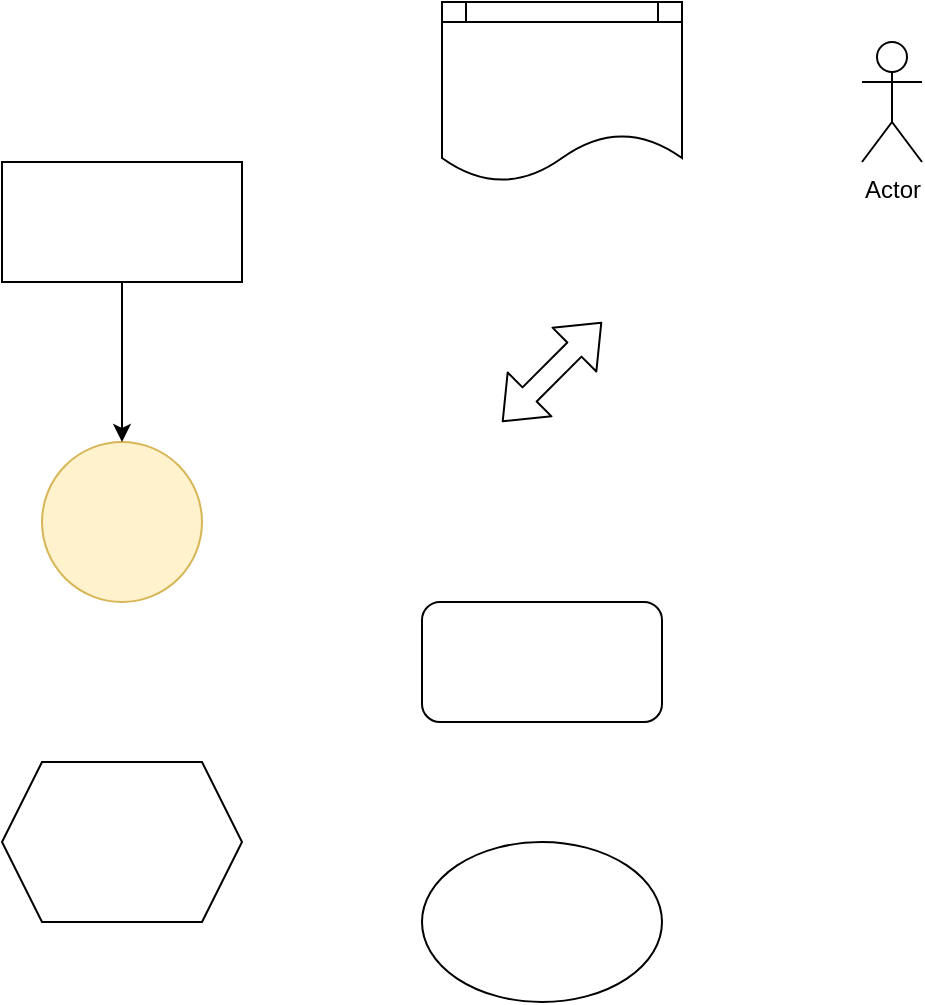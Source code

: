 <mxfile version="13.9.6" type="github">
  <diagram id="-glWUYDHtFvykp7zuyk2" name="Page-1">
    <mxGraphModel dx="1038" dy="548" grid="1" gridSize="10" guides="1" tooltips="1" connect="1" arrows="1" fold="1" page="1" pageScale="1" pageWidth="2600" pageHeight="1200" math="0" shadow="0">
      <root>
        <mxCell id="0" />
        <mxCell id="1" parent="0" />
        <mxCell id="fWzhkcbYT7kmx-NLu09G-1" value="" style="rounded=0;whiteSpace=wrap;html=1;" vertex="1" parent="1">
          <mxGeometry x="290" y="330" width="120" height="60" as="geometry" />
        </mxCell>
        <mxCell id="fWzhkcbYT7kmx-NLu09G-2" value="" style="ellipse;whiteSpace=wrap;html=1;aspect=fixed;fillColor=#fff2cc;strokeColor=#d6b656;" vertex="1" parent="1">
          <mxGeometry x="310" y="470" width="80" height="80" as="geometry" />
        </mxCell>
        <mxCell id="fWzhkcbYT7kmx-NLu09G-3" value="" style="shape=hexagon;perimeter=hexagonPerimeter2;whiteSpace=wrap;html=1;fixedSize=1;" vertex="1" parent="1">
          <mxGeometry x="290" y="630" width="120" height="80" as="geometry" />
        </mxCell>
        <mxCell id="fWzhkcbYT7kmx-NLu09G-4" value="" style="endArrow=classic;html=1;exitX=0.5;exitY=1;exitDx=0;exitDy=0;entryX=0.5;entryY=0;entryDx=0;entryDy=0;" edge="1" parent="1" source="fWzhkcbYT7kmx-NLu09G-1" target="fWzhkcbYT7kmx-NLu09G-2">
          <mxGeometry width="50" height="50" relative="1" as="geometry">
            <mxPoint x="400" y="500" as="sourcePoint" />
            <mxPoint x="450" y="450" as="targetPoint" />
          </mxGeometry>
        </mxCell>
        <mxCell id="tp4uJKPb4EWZR1zfe4HD-1" value="" style="shape=process;whiteSpace=wrap;html=1;backgroundOutline=1;" vertex="1" parent="1">
          <mxGeometry x="510" y="250" width="120" height="60" as="geometry" />
        </mxCell>
        <mxCell id="fWzhkcbYT7kmx-NLu09G-5" value="" style="rounded=1;whiteSpace=wrap;html=1;" vertex="1" parent="1">
          <mxGeometry x="500" y="550" width="120" height="60" as="geometry" />
        </mxCell>
        <mxCell id="tp4uJKPb4EWZR1zfe4HD-2" value="" style="shape=flexArrow;endArrow=classic;startArrow=classic;html=1;" edge="1" parent="1">
          <mxGeometry width="50" height="50" relative="1" as="geometry">
            <mxPoint x="540" y="460" as="sourcePoint" />
            <mxPoint x="590" y="410" as="targetPoint" />
          </mxGeometry>
        </mxCell>
        <mxCell id="fWzhkcbYT7kmx-NLu09G-6" value="" style="ellipse;whiteSpace=wrap;html=1;" vertex="1" parent="1">
          <mxGeometry x="500" y="670" width="120" height="80" as="geometry" />
        </mxCell>
        <mxCell id="fWzhkcbYT7kmx-NLu09G-7" value="" style="shape=document;whiteSpace=wrap;html=1;boundedLbl=1;" vertex="1" parent="1">
          <mxGeometry x="510" y="260" width="120" height="80" as="geometry" />
        </mxCell>
        <mxCell id="7977trb_RDybUxRoRoUf-1" value="Actor" style="shape=umlActor;verticalLabelPosition=bottom;verticalAlign=top;html=1;" vertex="1" parent="1">
          <mxGeometry x="720" y="270" width="30" height="60" as="geometry" />
        </mxCell>
      </root>
    </mxGraphModel>
  </diagram>
</mxfile>
